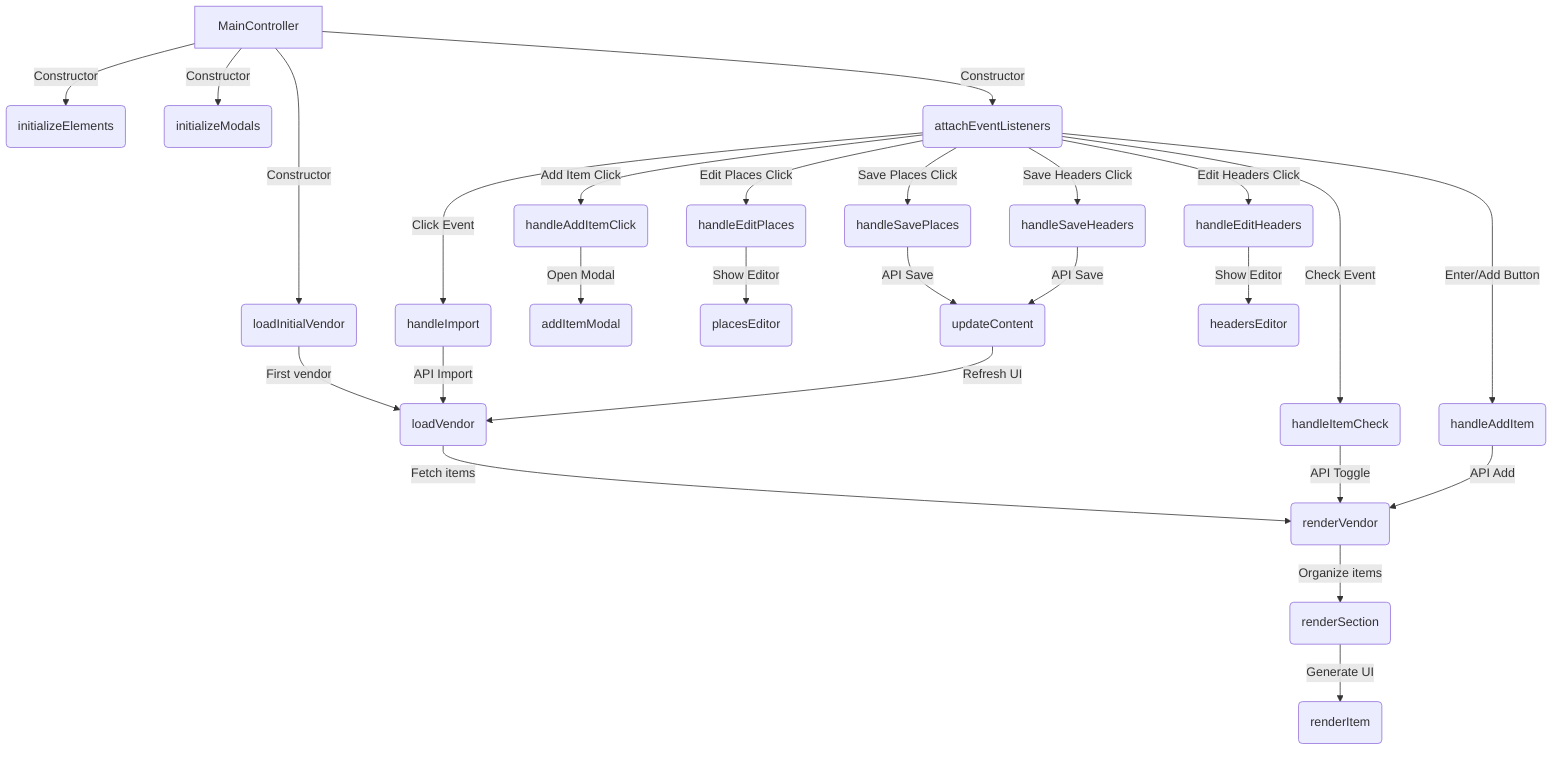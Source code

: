 graph TD;
  A[MainController] -->|Constructor| B(initializeElements)
  A -->|Constructor| C(initializeModals)
  A -->|Constructor| D(attachEventListeners)
  A -->|Constructor| E(loadInitialVendor)

  E -->|First vendor| F(loadVendor)
  F -->|Fetch items| G(renderVendor)
  G -->|Organize items| H(renderSection)
  H -->|Generate UI| I(renderItem)

  D -->|Click Event| J(handleImport)
  J -->|API Import| F

  D -->|Check Event| K(handleItemCheck)
  K -->|API Toggle| G

  D -->|Add Item Click| L(handleAddItemClick)
  L -->|Open Modal| M(addItemModal)

  D -->|Enter/Add Button| N(handleAddItem)
  N -->|API Add| G

  D -->|Edit Places Click| O(handleEditPlaces)
  O -->|Show Editor| P(placesEditor)

  D -->|Save Places Click| Q(handleSavePlaces)
  Q -->|API Save| R(updateContent)
  R -->|Refresh UI| F

  D -->|Edit Headers Click| S(handleEditHeaders)
  S -->|Show Editor| T(headersEditor)

  D -->|Save Headers Click| U(handleSaveHeaders)
  U -->|API Save| R